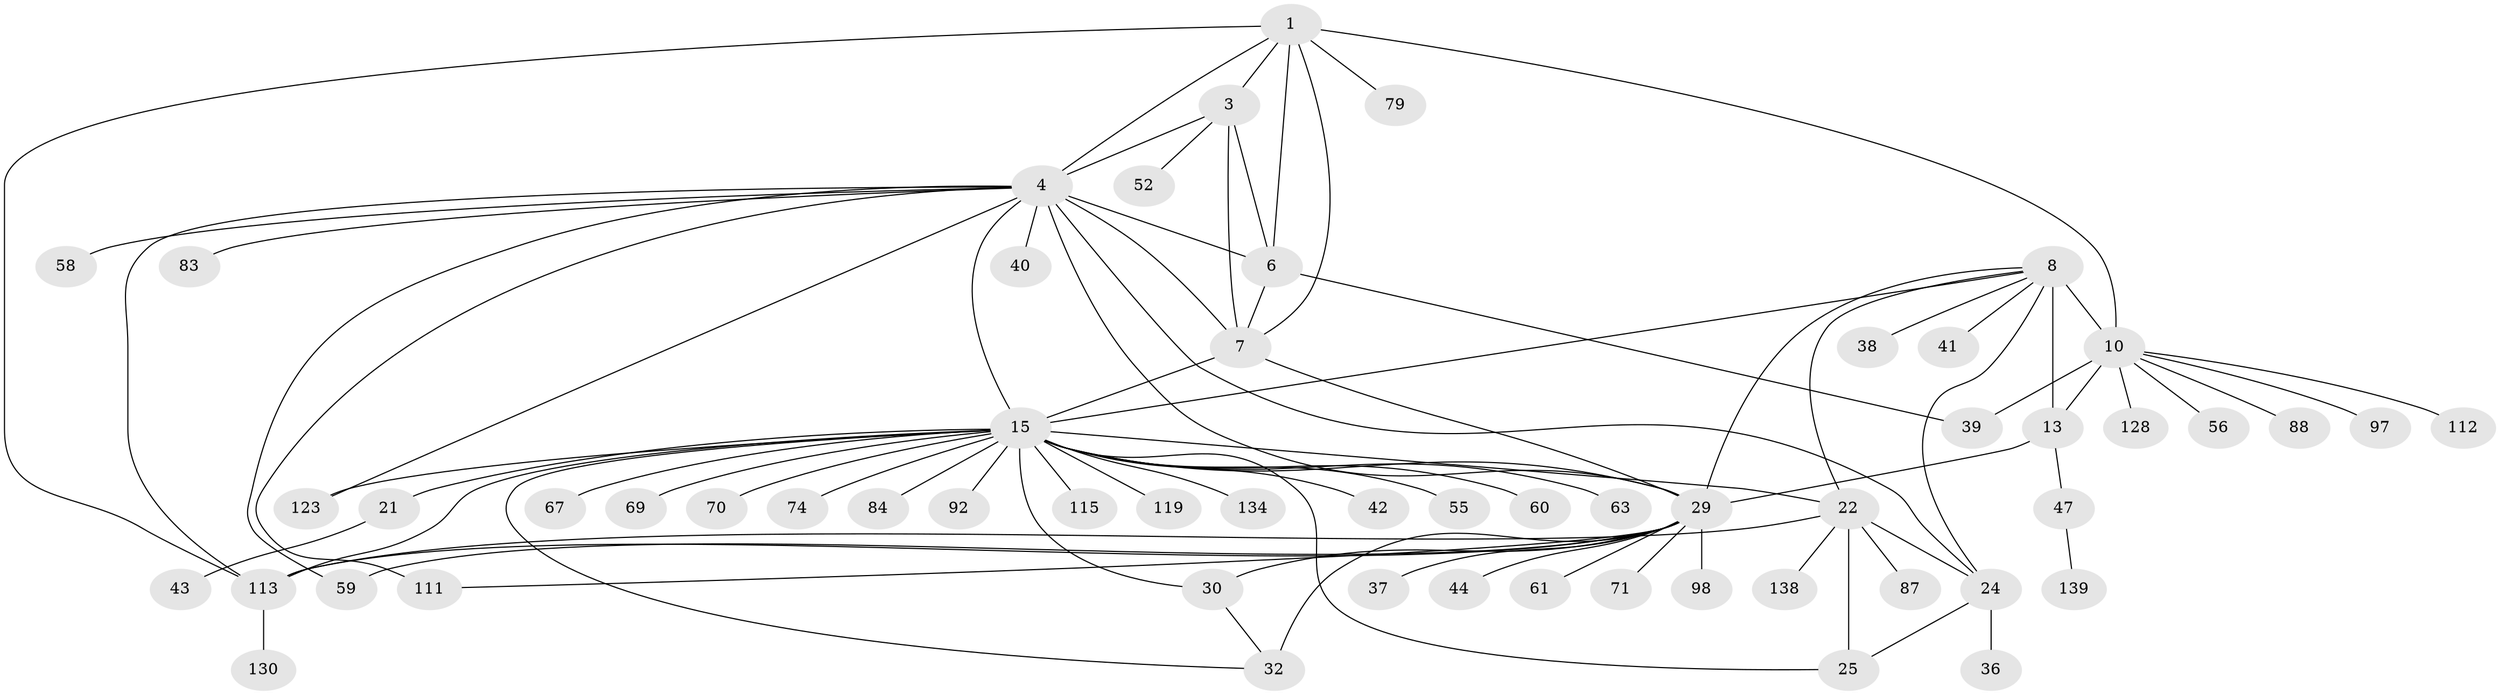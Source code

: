 // original degree distribution, {9: 0.034482758620689655, 8: 0.041379310344827586, 7: 0.041379310344827586, 16: 0.006896551724137931, 6: 0.027586206896551724, 15: 0.006896551724137931, 13: 0.013793103448275862, 11: 0.020689655172413793, 10: 0.027586206896551724, 12: 0.013793103448275862, 14: 0.006896551724137931, 1: 0.5241379310344828, 2: 0.1724137931034483, 3: 0.05517241379310345, 5: 0.006896551724137931}
// Generated by graph-tools (version 1.1) at 2025/19/03/04/25 18:19:31]
// undirected, 58 vertices, 86 edges
graph export_dot {
graph [start="1"]
  node [color=gray90,style=filled];
  1 [super="+5+2+73"];
  3;
  4;
  6;
  7 [super="+66+54+49+108+141+120+53"];
  8 [super="+131+9+12"];
  10;
  13 [super="+85+65"];
  15 [super="+19+90+18+16"];
  21;
  22 [super="+28+109+26+46+23"];
  24 [super="+27+96"];
  25;
  29 [super="+34+126+132+33+31"];
  30 [super="+48"];
  32;
  36;
  37;
  38;
  39;
  40 [super="+80+82"];
  41 [super="+62"];
  42;
  43;
  44;
  47 [super="+68"];
  52 [super="+91+137"];
  55 [super="+103"];
  56;
  58 [super="+107"];
  59;
  60;
  61;
  63;
  67 [super="+77"];
  69;
  70;
  71;
  74;
  79 [super="+144"];
  83;
  84;
  87;
  88;
  92;
  97;
  98 [super="+133"];
  111;
  112;
  113 [super="+124+118"];
  115;
  119;
  123;
  128;
  130;
  134;
  138;
  139;
  1 -- 3 [weight=3];
  1 -- 4 [weight=3];
  1 -- 6 [weight=3];
  1 -- 7 [weight=3];
  1 -- 10;
  1 -- 79;
  1 -- 113;
  3 -- 4;
  3 -- 6;
  3 -- 7;
  3 -- 52;
  4 -- 6;
  4 -- 7;
  4 -- 24;
  4 -- 29;
  4 -- 40;
  4 -- 58;
  4 -- 59;
  4 -- 83;
  4 -- 111;
  4 -- 123;
  4 -- 113;
  4 -- 15;
  6 -- 7;
  6 -- 39;
  7 -- 15 [weight=3];
  7 -- 29;
  8 -- 10 [weight=5];
  8 -- 13 [weight=5];
  8 -- 38;
  8 -- 41;
  8 -- 22;
  8 -- 24;
  8 -- 29;
  8 -- 15;
  10 -- 13;
  10 -- 39;
  10 -- 56;
  10 -- 88;
  10 -- 97;
  10 -- 112;
  10 -- 128;
  13 -- 47;
  13 -- 29 [weight=2];
  15 -- 21 [weight=6];
  15 -- 25;
  15 -- 113;
  15 -- 42;
  15 -- 115;
  15 -- 55;
  15 -- 119;
  15 -- 92;
  15 -- 63;
  15 -- 32;
  15 -- 70;
  15 -- 74;
  15 -- 84;
  15 -- 29 [weight=4];
  15 -- 30;
  15 -- 22;
  15 -- 67;
  15 -- 69;
  15 -- 134;
  15 -- 123;
  15 -- 60;
  21 -- 43;
  22 -- 24 [weight=8];
  22 -- 25 [weight=4];
  22 -- 138;
  22 -- 113;
  22 -- 87;
  24 -- 25 [weight=2];
  24 -- 36;
  29 -- 30 [weight=4];
  29 -- 32 [weight=4];
  29 -- 37;
  29 -- 71;
  29 -- 44;
  29 -- 59;
  29 -- 113;
  29 -- 98;
  29 -- 111;
  29 -- 61;
  30 -- 32;
  47 -- 139;
  113 -- 130;
}
